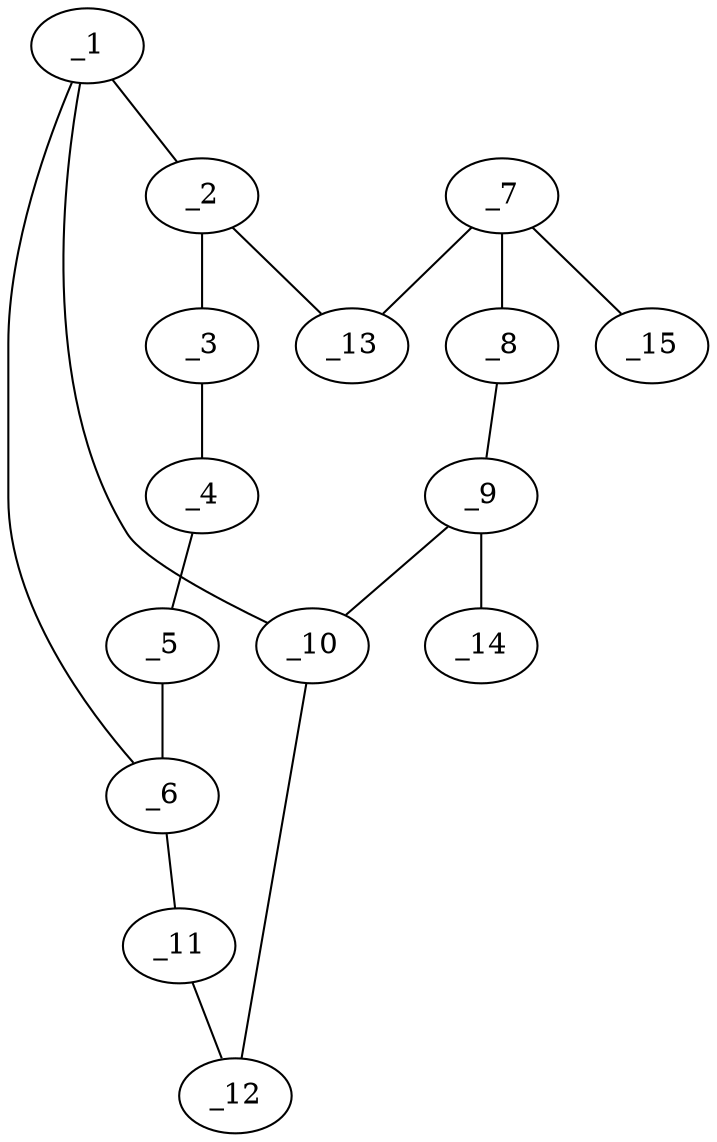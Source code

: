 graph molid695625 {
	_1	 [charge=0,
		chem=1,
		symbol="C  ",
		x="4.0984",
		y="-0.7655"];
	_2	 [charge=0,
		chem=1,
		symbol="C  ",
		x="4.9994",
		y="-0.3317"];
	_1 -- _2	 [valence=1];
	_6	 [charge=0,
		chem=1,
		symbol="C  ",
		x="4.0237",
		y="-1.7628"];
	_1 -- _6	 [valence=2];
	_10	 [charge=0,
		chem=4,
		symbol="N  ",
		x="3.1975",
		y="-0.3317"];
	_1 -- _10	 [valence=1];
	_3	 [charge=0,
		chem=1,
		symbol="C  ",
		x="5.8256",
		y="-0.895"];
	_2 -- _3	 [valence=2];
	_13	 [charge=0,
		chem=4,
		symbol="N  ",
		x="5.2219",
		y="0.6433"];
	_2 -- _13	 [valence=1];
	_4	 [charge=0,
		chem=1,
		symbol="C  ",
		x="5.7509",
		y="-1.8922"];
	_3 -- _4	 [valence=1];
	_5	 [charge=0,
		chem=1,
		symbol="C  ",
		x="4.8499",
		y="-2.3261"];
	_4 -- _5	 [valence=2];
	_5 -- _6	 [valence=1];
	_11	 [charge=0,
		chem=4,
		symbol="N  ",
		x="2.9803",
		y="-1.9351"];
	_6 -- _11	 [valence=1];
	_7	 [charge=0,
		chem=1,
		symbol="C  ",
		x="4.5984",
		y="1.4251"];
	_8	 [charge=0,
		chem=1,
		symbol="C  ",
		x="3.5984",
		y="1.4251"];
	_7 -- _8	 [valence=1];
	_7 -- _13	 [valence=1];
	_15	 [charge=0,
		chem=2,
		symbol="O  ",
		x="5.0323",
		y="2.3261"];
	_7 -- _15	 [valence=2];
	_9	 [charge=0,
		chem=1,
		symbol="C  ",
		x="2.9749",
		y="0.6433"];
	_8 -- _9	 [valence=1];
	_9 -- _10	 [valence=1];
	_14	 [charge=0,
		chem=2,
		symbol="O  ",
		x=2,
		y="0.8658"];
	_9 -- _14	 [valence=2];
	_12	 [charge=0,
		chem=1,
		symbol="C  ",
		x="2.5064",
		y="-1.0545"];
	_10 -- _12	 [valence=1];
	_11 -- _12	 [valence=2];
}
